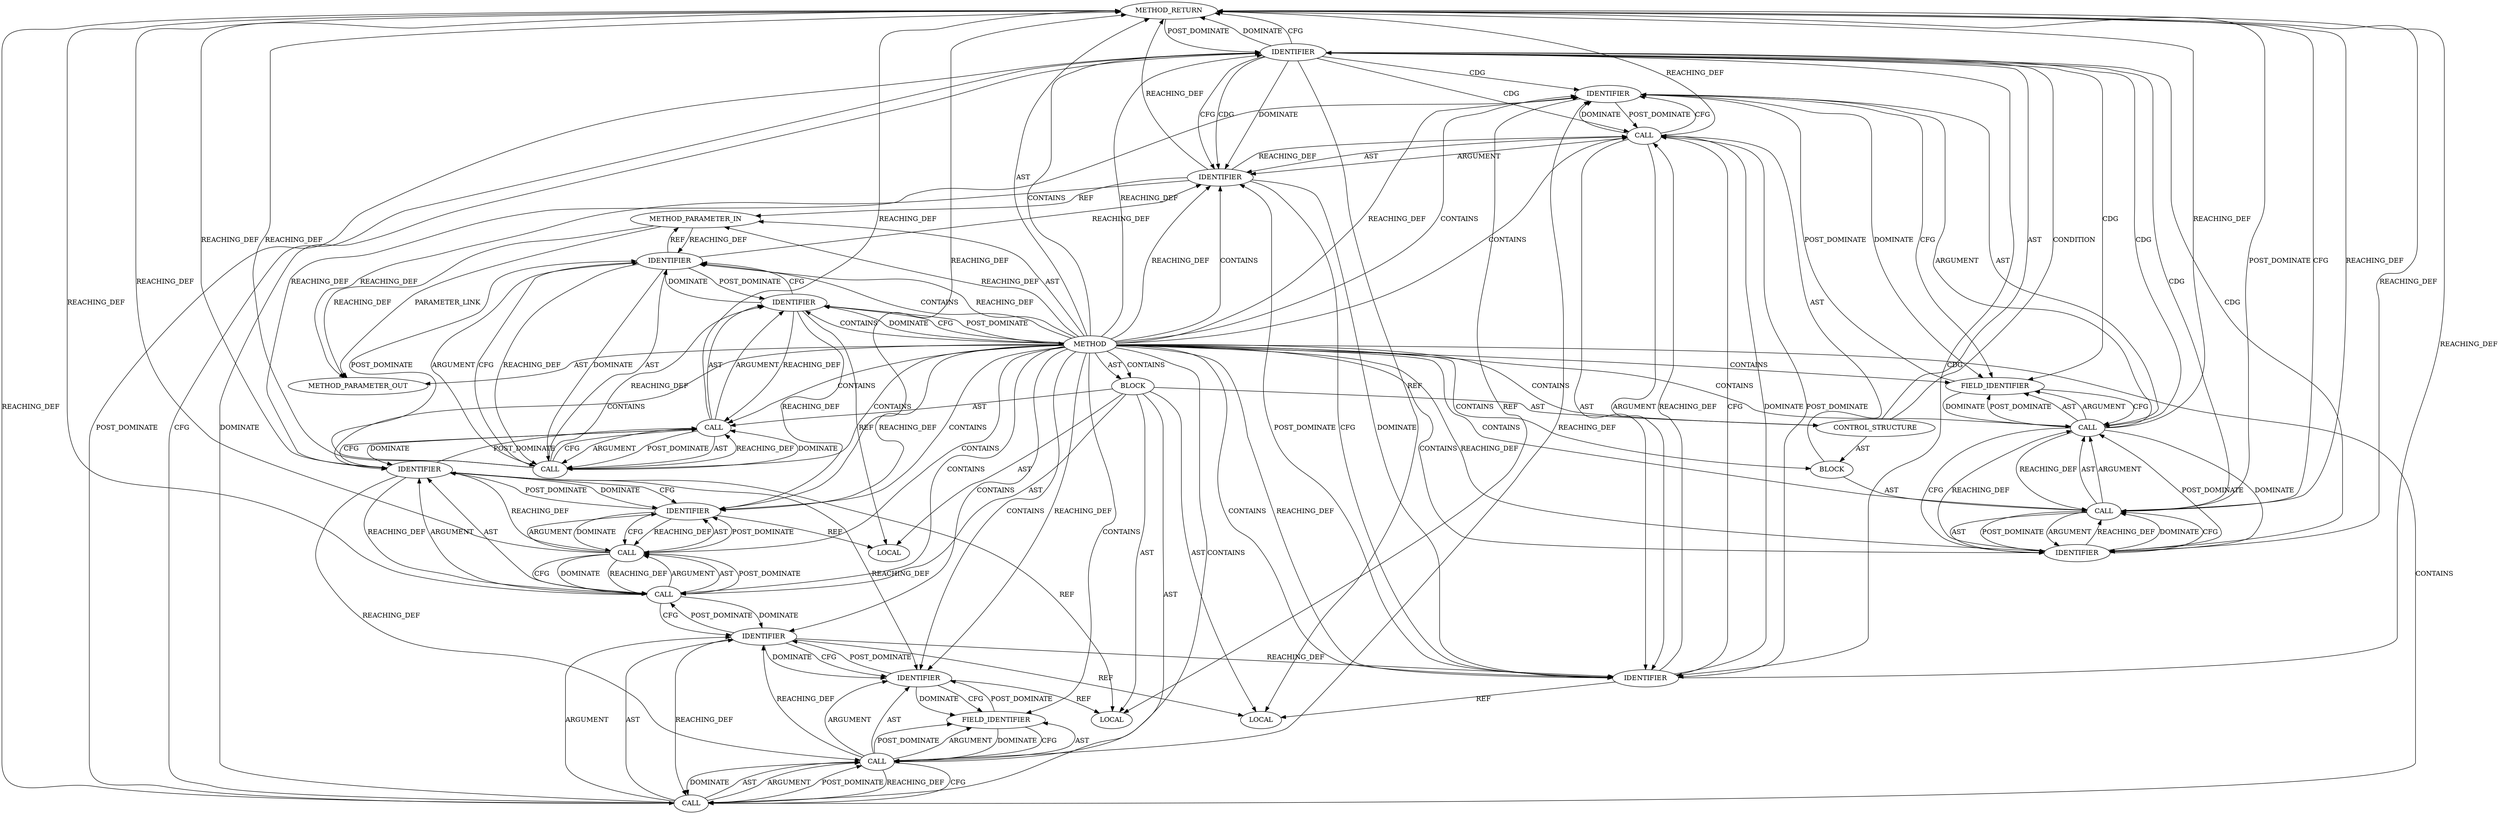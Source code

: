 digraph {
  11151 [label=METHOD_RETURN ORDER=3 CODE="RET" COLUMN_NUMBER=1 LINE_NUMBER=395 TYPE_FULL_NAME="void" EVALUATION_STRATEGY="BY_VALUE"]
  11149 [label=FIELD_IDENTIFIER ORDER=2 ARGUMENT_INDEX=2 CODE="open_rec" COLUMN_NUMBER=3 LINE_NUMBER=403 CANONICAL_NAME="open_rec"]
  11131 [label=IDENTIFIER ORDER=1 ARGUMENT_INDEX=1 CODE="ctx" COLUMN_NUMBER=28 LINE_NUMBER=398 TYPE_FULL_NAME="tls_sw_context_tx*" NAME="ctx"]
  11138 [label=IDENTIFIER ORDER=1 ARGUMENT_INDEX=1 CODE="ctx" COLUMN_NUMBER=24 LINE_NUMBER=399 TYPE_FULL_NAME="tls_sw_context_tx*" NAME="ctx"]
  11122 [label=METHOD_PARAMETER_IN ORDER=1 CODE="struct sock *sk" IS_VARIADIC=false COLUMN_NUMBER=31 LINE_NUMBER=395 TYPE_FULL_NAME="sock*" EVALUATION_STRATEGY="BY_VALUE" INDEX=1 NAME="sk"]
  11135 [label=CALL ORDER=6 ARGUMENT_INDEX=-1 CODE="*rec = ctx->open_rec" COLUMN_NUMBER=17 METHOD_FULL_NAME="<operator>.assignment" LINE_NUMBER=399 TYPE_FULL_NAME="<empty>" DISPATCH_TYPE="STATIC_DISPATCH" SIGNATURE="" NAME="<operator>.assignment"]
  11123 [label=BLOCK ORDER=2 ARGUMENT_INDEX=-1 CODE="{
	struct tls_context *tls_ctx = tls_get_ctx(sk);
	struct tls_sw_context_tx *ctx = tls_sw_ctx_tx(tls_ctx);
	struct tls_rec *rec = ctx->open_rec;

	if (rec) {
		tls_free_rec(sk, rec);
		ctx->open_rec = NULL;
	}
}" COLUMN_NUMBER=1 LINE_NUMBER=396 TYPE_FULL_NAME="void"]
  11125 [label=CALL ORDER=2 ARGUMENT_INDEX=-1 CODE="*tls_ctx = tls_get_ctx(sk)" COLUMN_NUMBER=21 METHOD_FULL_NAME="<operator>.assignment" LINE_NUMBER=397 TYPE_FULL_NAME="<empty>" DISPATCH_TYPE="STATIC_DISPATCH" SIGNATURE="" NAME="<operator>.assignment"]
  11139 [label=FIELD_IDENTIFIER ORDER=2 ARGUMENT_INDEX=2 CODE="open_rec" COLUMN_NUMBER=24 LINE_NUMBER=399 CANONICAL_NAME="open_rec"]
  11124 [label=LOCAL ORDER=1 CODE="struct tls_context* tls_ctx" COLUMN_NUMBER=21 LINE_NUMBER=397 TYPE_FULL_NAME="tls_context*" NAME="tls_ctx"]
  11136 [label=IDENTIFIER ORDER=1 ARGUMENT_INDEX=1 CODE="rec" COLUMN_NUMBER=18 LINE_NUMBER=399 TYPE_FULL_NAME="tls_rec*" NAME="rec"]
  11137 [label=CALL ORDER=2 ARGUMENT_INDEX=2 CODE="ctx->open_rec" COLUMN_NUMBER=24 METHOD_FULL_NAME="<operator>.indirectFieldAccess" LINE_NUMBER=399 TYPE_FULL_NAME="<empty>" DISPATCH_TYPE="STATIC_DISPATCH" SIGNATURE="" NAME="<operator>.indirectFieldAccess"]
  21578 [label=METHOD_PARAMETER_OUT ORDER=1 CODE="struct sock *sk" IS_VARIADIC=false COLUMN_NUMBER=31 LINE_NUMBER=395 TYPE_FULL_NAME="sock*" EVALUATION_STRATEGY="BY_VALUE" INDEX=1 NAME="sk"]
  11134 [label=LOCAL ORDER=5 CODE="struct tls_rec* rec" COLUMN_NUMBER=17 LINE_NUMBER=399 TYPE_FULL_NAME="tls_rec*" NAME="rec"]
  11129 [label=LOCAL ORDER=3 CODE="struct tls_sw_context_tx* ctx" COLUMN_NUMBER=27 LINE_NUMBER=398 TYPE_FULL_NAME="tls_sw_context_tx*" NAME="ctx"]
  11147 [label=CALL ORDER=1 ARGUMENT_INDEX=1 CODE="ctx->open_rec" COLUMN_NUMBER=3 METHOD_FULL_NAME="<operator>.indirectFieldAccess" LINE_NUMBER=403 TYPE_FULL_NAME="<empty>" DISPATCH_TYPE="STATIC_DISPATCH" SIGNATURE="" NAME="<operator>.indirectFieldAccess"]
  11132 [label=CALL ORDER=2 ARGUMENT_INDEX=2 CODE="tls_sw_ctx_tx(tls_ctx)" COLUMN_NUMBER=34 METHOD_FULL_NAME="tls_sw_ctx_tx" LINE_NUMBER=398 TYPE_FULL_NAME="<empty>" DISPATCH_TYPE="STATIC_DISPATCH" SIGNATURE="" NAME="tls_sw_ctx_tx"]
  11150 [label=IDENTIFIER ORDER=2 ARGUMENT_INDEX=2 CODE="NULL" COLUMN_NUMBER=19 LINE_NUMBER=403 TYPE_FULL_NAME="ANY" NAME="NULL"]
  11128 [label=IDENTIFIER ORDER=1 ARGUMENT_INDEX=1 CODE="sk" COLUMN_NUMBER=44 LINE_NUMBER=397 TYPE_FULL_NAME="sock*" NAME="sk"]
  11141 [label=IDENTIFIER ORDER=1 ARGUMENT_INDEX=-1 CODE="rec" COLUMN_NUMBER=6 LINE_NUMBER=401 TYPE_FULL_NAME="tls_rec*" NAME="rec"]
  11127 [label=CALL ORDER=2 ARGUMENT_INDEX=2 CODE="tls_get_ctx(sk)" COLUMN_NUMBER=32 METHOD_FULL_NAME="tls_get_ctx" LINE_NUMBER=397 TYPE_FULL_NAME="<empty>" DISPATCH_TYPE="STATIC_DISPATCH" SIGNATURE="" NAME="tls_get_ctx"]
  11146 [label=CALL ORDER=2 ARGUMENT_INDEX=-1 CODE="ctx->open_rec = NULL" COLUMN_NUMBER=3 METHOD_FULL_NAME="<operator>.assignment" LINE_NUMBER=403 TYPE_FULL_NAME="<empty>" DISPATCH_TYPE="STATIC_DISPATCH" SIGNATURE="" NAME="<operator>.assignment"]
  11143 [label=CALL ORDER=1 ARGUMENT_INDEX=-1 CODE="tls_free_rec(sk, rec)" COLUMN_NUMBER=3 METHOD_FULL_NAME="tls_free_rec" LINE_NUMBER=402 TYPE_FULL_NAME="<empty>" DISPATCH_TYPE="STATIC_DISPATCH" SIGNATURE="" NAME="tls_free_rec"]
  11126 [label=IDENTIFIER ORDER=1 ARGUMENT_INDEX=1 CODE="tls_ctx" COLUMN_NUMBER=22 LINE_NUMBER=397 TYPE_FULL_NAME="tls_context*" NAME="tls_ctx"]
  11142 [label=BLOCK ORDER=2 ARGUMENT_INDEX=-1 CODE="{
		tls_free_rec(sk, rec);
		ctx->open_rec = NULL;
	}" COLUMN_NUMBER=11 LINE_NUMBER=401 TYPE_FULL_NAME="void"]
  11145 [label=IDENTIFIER ORDER=2 ARGUMENT_INDEX=2 CODE="rec" COLUMN_NUMBER=20 LINE_NUMBER=402 TYPE_FULL_NAME="tls_rec*" NAME="rec"]
  11121 [label=METHOD COLUMN_NUMBER=1 LINE_NUMBER=395 COLUMN_NUMBER_END=1 IS_EXTERNAL=false SIGNATURE="void tls_free_open_rec (sock*)" NAME="tls_free_open_rec" AST_PARENT_TYPE="TYPE_DECL" AST_PARENT_FULL_NAME="tls_sw.c:<global>" ORDER=16 CODE="static void tls_free_open_rec(struct sock *sk)
{
	struct tls_context *tls_ctx = tls_get_ctx(sk);
	struct tls_sw_context_tx *ctx = tls_sw_ctx_tx(tls_ctx);
	struct tls_rec *rec = ctx->open_rec;

	if (rec) {
		tls_free_rec(sk, rec);
		ctx->open_rec = NULL;
	}
}" FULL_NAME="tls_free_open_rec" LINE_NUMBER_END=405 FILENAME="tls_sw.c"]
  11130 [label=CALL ORDER=4 ARGUMENT_INDEX=-1 CODE="*ctx = tls_sw_ctx_tx(tls_ctx)" COLUMN_NUMBER=27 METHOD_FULL_NAME="<operator>.assignment" LINE_NUMBER=398 TYPE_FULL_NAME="<empty>" DISPATCH_TYPE="STATIC_DISPATCH" SIGNATURE="" NAME="<operator>.assignment"]
  11133 [label=IDENTIFIER ORDER=1 ARGUMENT_INDEX=1 CODE="tls_ctx" COLUMN_NUMBER=48 LINE_NUMBER=398 TYPE_FULL_NAME="tls_context*" NAME="tls_ctx"]
  11140 [label=CONTROL_STRUCTURE CONTROL_STRUCTURE_TYPE="IF" ORDER=7 PARSER_TYPE_NAME="CASTIfStatement" ARGUMENT_INDEX=-1 CODE="if (rec)" COLUMN_NUMBER=2 LINE_NUMBER=401]
  11144 [label=IDENTIFIER ORDER=1 ARGUMENT_INDEX=1 CODE="sk" COLUMN_NUMBER=16 LINE_NUMBER=402 TYPE_FULL_NAME="sock*" NAME="sk"]
  11148 [label=IDENTIFIER ORDER=1 ARGUMENT_INDEX=1 CODE="ctx" COLUMN_NUMBER=3 LINE_NUMBER=403 TYPE_FULL_NAME="tls_sw_context_tx*" NAME="ctx"]
  11125 -> 11126 [label=AST ]
  11150 -> 11147 [label=REACHING_DEF VARIABLE="NULL"]
  11127 -> 11128 [label=AST ]
  11147 -> 11149 [label=POST_DOMINATE ]
  11141 -> 11151 [label=DOMINATE ]
  11132 -> 11130 [label=CFG ]
  11133 -> 11132 [label=REACHING_DEF VARIABLE="tls_ctx"]
  11146 -> 11150 [label=AST ]
  11127 -> 11126 [label=REACHING_DEF VARIABLE="tls_get_ctx(sk)"]
  11125 -> 11131 [label=CFG ]
  11121 -> 11149 [label=CONTAINS ]
  11121 -> 11135 [label=CONTAINS ]
  11142 -> 11146 [label=AST ]
  11130 -> 11132 [label=ARGUMENT ]
  11131 -> 11137 [label=REACHING_DEF VARIABLE="ctx"]
  11144 -> 11151 [label=REACHING_DEF VARIABLE="sk"]
  11121 -> 11126 [label=CONTAINS ]
  11141 -> 11134 [label=REF ]
  11121 -> 11144 [label=REACHING_DEF VARIABLE=""]
  11125 -> 11151 [label=REACHING_DEF VARIABLE="*tls_ctx = tls_get_ctx(sk)"]
  11135 -> 11137 [label=AST ]
  11141 -> 11135 [label=POST_DOMINATE ]
  11135 -> 11151 [label=REACHING_DEF VARIABLE="*rec = ctx->open_rec"]
  11121 -> 11123 [label=AST ]
  11126 -> 11121 [label=POST_DOMINATE ]
  11131 -> 11138 [label=REACHING_DEF VARIABLE="ctx"]
  11126 -> 11128 [label=CFG ]
  11133 -> 11132 [label=DOMINATE ]
  11137 -> 11139 [label=AST ]
  11135 -> 11137 [label=ARGUMENT ]
  11147 -> 11149 [label=AST ]
  11137 -> 11138 [label=ARGUMENT ]
  11121 -> 11150 [label=CONTAINS ]
  11136 -> 11130 [label=POST_DOMINATE ]
  11141 -> 11144 [label=CDG ]
  11141 -> 11148 [label=CDG ]
  11147 -> 11148 [label=ARGUMENT ]
  11136 -> 11138 [label=DOMINATE ]
  11121 -> 11131 [label=CONTAINS ]
  11131 -> 11133 [label=CFG ]
  11150 -> 11146 [label=REACHING_DEF VARIABLE="NULL"]
  11128 -> 11127 [label=CFG ]
  11121 -> 11143 [label=CONTAINS ]
  11141 -> 11144 [label=DOMINATE ]
  11136 -> 11145 [label=REACHING_DEF VARIABLE="rec"]
  11139 -> 11138 [label=POST_DOMINATE ]
  11121 -> 11136 [label=CONTAINS ]
  11140 -> 11141 [label=CONDITION ]
  11121 -> 11122 [label=REACHING_DEF VARIABLE=""]
  11142 -> 11143 [label=AST ]
  11146 -> 11147 [label=AST ]
  11131 -> 11133 [label=DOMINATE ]
  11121 -> 11150 [label=REACHING_DEF VARIABLE=""]
  11132 -> 11151 [label=REACHING_DEF VARIABLE="tls_sw_ctx_tx(tls_ctx)"]
  11128 -> 11126 [label=POST_DOMINATE ]
  11147 -> 11150 [label=CFG ]
  11130 -> 11136 [label=DOMINATE ]
  11141 -> 11150 [label=CDG ]
  11140 -> 11142 [label=AST ]
  11141 -> 11144 [label=CFG ]
  11121 -> 11145 [label=CONTAINS ]
  11144 -> 11145 [label=DOMINATE ]
  11127 -> 11125 [label=REACHING_DEF VARIABLE="tls_get_ctx(sk)"]
  11141 -> 11145 [label=CDG ]
  11121 -> 11122 [label=AST ]
  11133 -> 11151 [label=REACHING_DEF VARIABLE="tls_ctx"]
  11145 -> 11134 [label=REF ]
  11137 -> 11139 [label=POST_DOMINATE ]
  11121 -> 11145 [label=REACHING_DEF VARIABLE=""]
  11127 -> 11128 [label=POST_DOMINATE ]
  11127 -> 11125 [label=DOMINATE ]
  11128 -> 11144 [label=REACHING_DEF VARIABLE="sk"]
  11148 -> 11149 [label=CFG ]
  11127 -> 11151 [label=REACHING_DEF VARIABLE="tls_get_ctx(sk)"]
  11121 -> 11132 [label=CONTAINS ]
  11146 -> 11151 [label=CFG ]
  11121 -> 11140 [label=CONTAINS ]
  11130 -> 11131 [label=ARGUMENT ]
  11137 -> 11135 [label=DOMINATE ]
  11148 -> 11149 [label=DOMINATE ]
  11128 -> 11127 [label=REACHING_DEF VARIABLE="sk"]
  11133 -> 11132 [label=CFG ]
  11143 -> 11145 [label=POST_DOMINATE ]
  11139 -> 11137 [label=DOMINATE ]
  11150 -> 11151 [label=REACHING_DEF VARIABLE="NULL"]
  11135 -> 11137 [label=POST_DOMINATE ]
  11135 -> 11136 [label=ARGUMENT ]
  11126 -> 11124 [label=REF ]
  11137 -> 11135 [label=REACHING_DEF VARIABLE="ctx->open_rec"]
  11123 -> 11124 [label=AST ]
  11121 -> 11148 [label=REACHING_DEF VARIABLE=""]
  11125 -> 11126 [label=ARGUMENT ]
  11133 -> 11131 [label=POST_DOMINATE ]
  11149 -> 11147 [label=CFG ]
  11148 -> 11143 [label=POST_DOMINATE ]
  11131 -> 11148 [label=REACHING_DEF VARIABLE="ctx"]
  11121 -> 11144 [label=CONTAINS ]
  11121 -> 11138 [label=CONTAINS ]
  11123 -> 11129 [label=AST ]
  11121 -> 11137 [label=CONTAINS ]
  11125 -> 11127 [label=ARGUMENT ]
  11125 -> 11127 [label=POST_DOMINATE ]
  11135 -> 11136 [label=AST ]
  11137 -> 11148 [label=REACHING_DEF VARIABLE="ctx->open_rec"]
  11144 -> 11122 [label=REF ]
  11143 -> 11144 [label=AST ]
  11140 -> 11141 [label=AST ]
  11138 -> 11139 [label=DOMINATE ]
  11150 -> 11146 [label=DOMINATE ]
  11121 -> 11141 [label=CONTAINS ]
  11136 -> 11134 [label=REF ]
  11126 -> 11125 [label=REACHING_DEF VARIABLE="tls_ctx"]
  11132 -> 11131 [label=REACHING_DEF VARIABLE="tls_sw_ctx_tx(tls_ctx)"]
  11121 -> 11151 [label=AST ]
  11139 -> 11137 [label=CFG ]
  11128 -> 11122 [label=REF ]
  11137 -> 11135 [label=CFG ]
  11130 -> 11132 [label=AST ]
  11141 -> 11151 [label=CFG ]
  11147 -> 11149 [label=ARGUMENT ]
  11144 -> 11143 [label=REACHING_DEF VARIABLE="sk"]
  11151 -> 11146 [label=POST_DOMINATE ]
  11150 -> 11146 [label=CFG ]
  11144 -> 11145 [label=CFG ]
  11121 -> 11133 [label=REACHING_DEF VARIABLE=""]
  11123 -> 11134 [label=AST ]
  11149 -> 11148 [label=POST_DOMINATE ]
  11121 -> 11148 [label=CONTAINS ]
  11121 -> 11130 [label=CONTAINS ]
  11141 -> 11146 [label=CDG ]
  11137 -> 11136 [label=REACHING_DEF VARIABLE="ctx->open_rec"]
  11141 -> 11143 [label=CDG ]
  11151 -> 11141 [label=POST_DOMINATE ]
  11147 -> 11150 [label=DOMINATE ]
  11121 -> 11146 [label=CONTAINS ]
  11121 -> 11141 [label=REACHING_DEF VARIABLE=""]
  11150 -> 11147 [label=POST_DOMINATE ]
  11121 -> 21578 [label=AST ]
  11143 -> 11151 [label=REACHING_DEF VARIABLE="tls_free_rec(sk, rec)"]
  11128 -> 11127 [label=DOMINATE ]
  11122 -> 11128 [label=REACHING_DEF VARIABLE="sk"]
  11121 -> 11123 [label=CONTAINS ]
  11135 -> 11141 [label=CFG ]
  11145 -> 11143 [label=REACHING_DEF VARIABLE="rec"]
  11147 -> 11148 [label=AST ]
  11132 -> 11133 [label=AST ]
  11143 -> 11144 [label=ARGUMENT ]
  11132 -> 11133 [label=POST_DOMINATE ]
  11145 -> 11144 [label=POST_DOMINATE ]
  11123 -> 11130 [label=AST ]
  11138 -> 11136 [label=POST_DOMINATE ]
  11123 -> 11140 [label=AST ]
  11146 -> 11151 [label=REACHING_DEF VARIABLE="ctx->open_rec = NULL"]
  11121 -> 11125 [label=CONTAINS ]
  11137 -> 11139 [label=ARGUMENT ]
  11146 -> 11150 [label=ARGUMENT ]
  11132 -> 11133 [label=ARGUMENT ]
  11147 -> 11151 [label=REACHING_DEF VARIABLE="ctx->open_rec"]
  11121 -> 11128 [label=CONTAINS ]
  11149 -> 11147 [label=DOMINATE ]
  11137 -> 11138 [label=AST ]
  11131 -> 11129 [label=REF ]
  11126 -> 11133 [label=REACHING_DEF VARIABLE="tls_ctx"]
  11125 -> 11127 [label=AST ]
  11122 -> 21578 [label=PARAMETER_LINK ]
  11138 -> 11129 [label=REF ]
  11121 -> 11139 [label=CONTAINS ]
  11123 -> 11125 [label=AST ]
  11121 -> 11127 [label=CONTAINS ]
  11136 -> 11135 [label=REACHING_DEF VARIABLE="rec"]
  11132 -> 11130 [label=DOMINATE ]
  11146 -> 11147 [label=ARGUMENT ]
  11145 -> 11143 [label=CFG ]
  11130 -> 11131 [label=AST ]
  11143 -> 11145 [label=AST ]
  11121 -> 11147 [label=CONTAINS ]
  11145 -> 11151 [label=REACHING_DEF VARIABLE="rec"]
  11127 -> 11128 [label=ARGUMENT ]
  11123 -> 11135 [label=AST ]
  11121 -> 11138 [label=REACHING_DEF VARIABLE=""]
  11132 -> 11130 [label=REACHING_DEF VARIABLE="tls_sw_ctx_tx(tls_ctx)"]
  11125 -> 11131 [label=DOMINATE ]
  11126 -> 11128 [label=DOMINATE ]
  11147 -> 11146 [label=REACHING_DEF VARIABLE="ctx->open_rec"]
  11141 -> 11147 [label=CDG ]
  11143 -> 11145 [label=ARGUMENT ]
  11138 -> 11139 [label=CFG ]
  11131 -> 11130 [label=REACHING_DEF VARIABLE="ctx"]
  11143 -> 11148 [label=CFG ]
  11144 -> 21578 [label=REACHING_DEF VARIABLE="sk"]
  11122 -> 21578 [label=REACHING_DEF VARIABLE="sk"]
  11146 -> 11150 [label=POST_DOMINATE ]
  11121 -> 11128 [label=REACHING_DEF VARIABLE=""]
  11130 -> 11151 [label=REACHING_DEF VARIABLE="*ctx = tls_sw_ctx_tx(tls_ctx)"]
  11121 -> 11126 [label=DOMINATE ]
  11130 -> 11132 [label=POST_DOMINATE ]
  11136 -> 11138 [label=CFG ]
  11127 -> 11125 [label=CFG ]
  11145 -> 11143 [label=DOMINATE ]
  11141 -> 11149 [label=CDG ]
  11143 -> 11148 [label=DOMINATE ]
  11131 -> 11125 [label=POST_DOMINATE ]
  11135 -> 11141 [label=DOMINATE ]
  11121 -> 11126 [label=CFG ]
  11148 -> 11129 [label=REF ]
  11121 -> 11142 [label=CONTAINS ]
  11133 -> 11124 [label=REF ]
  11121 -> 11133 [label=CONTAINS ]
  11131 -> 11151 [label=REACHING_DEF VARIABLE="ctx"]
  11130 -> 11136 [label=CFG ]
}
